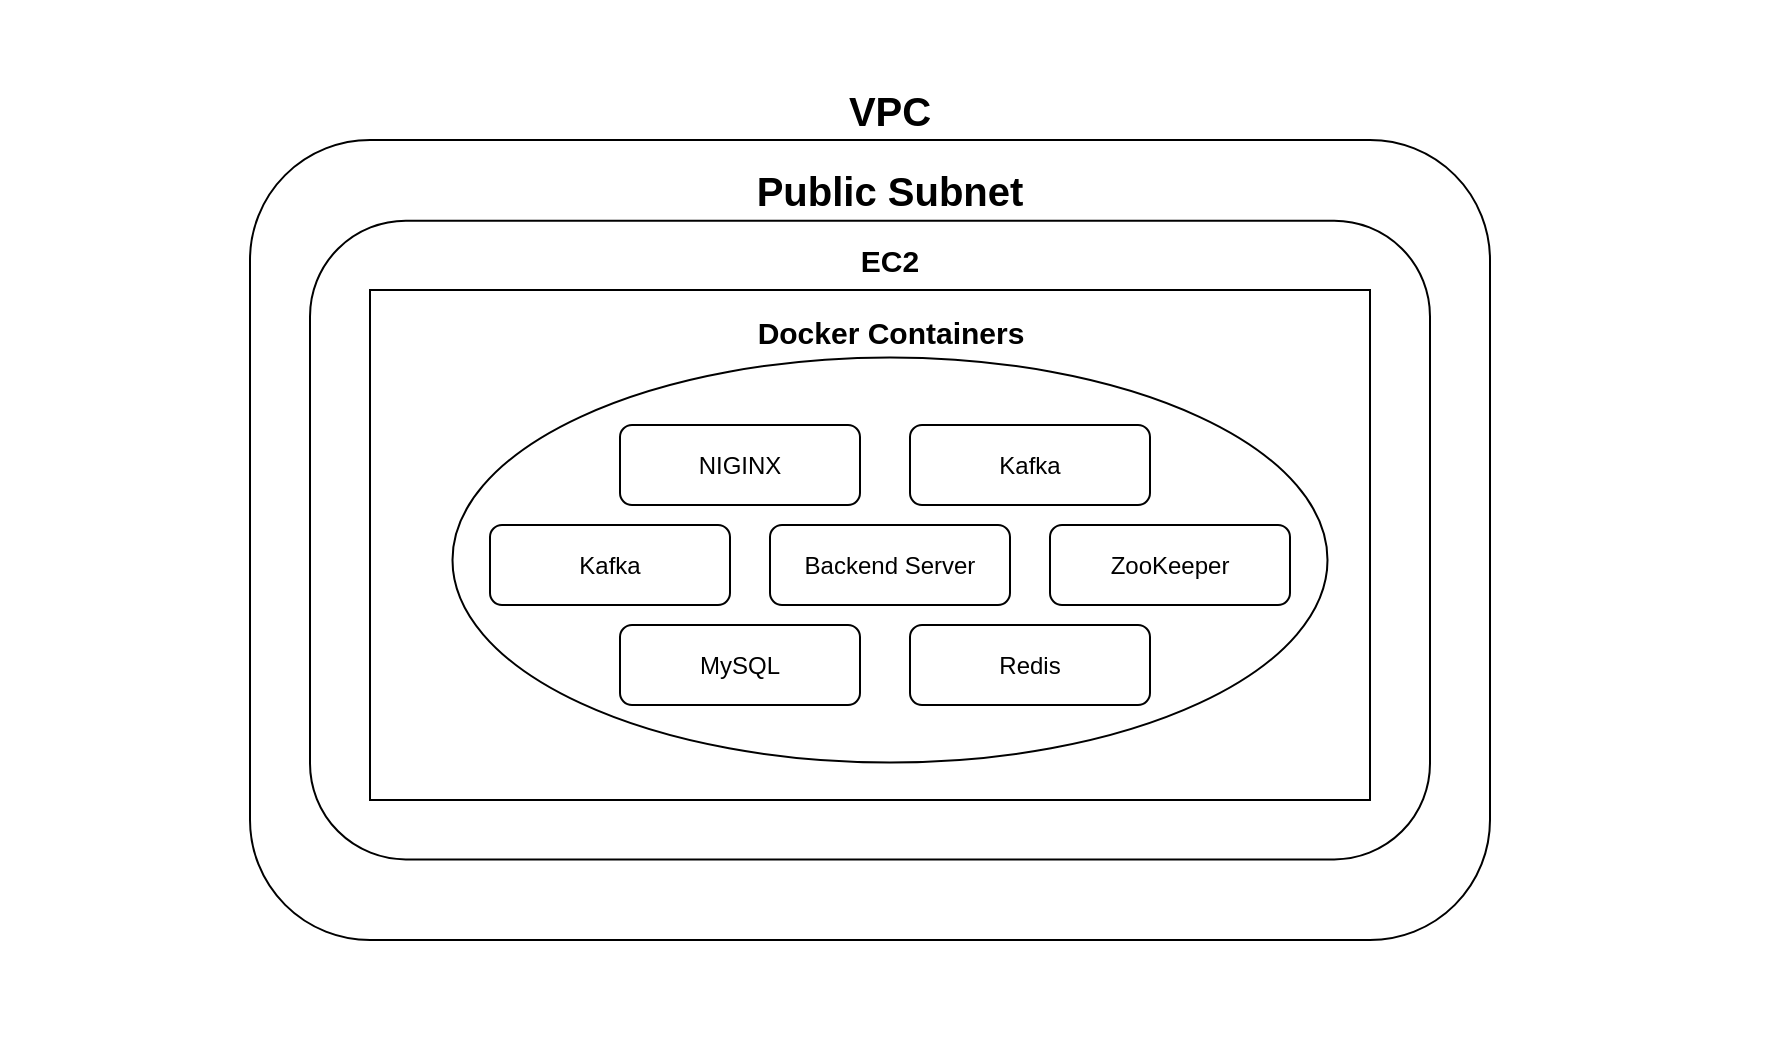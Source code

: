 <mxfile version="24.7.17">
  <diagram id="C5RBs43oDa-KdzZeNtuy" name="Page-1">
    <mxGraphModel dx="1195" dy="697" grid="1" gridSize="10" guides="1" tooltips="1" connect="1" arrows="1" fold="1" page="1" pageScale="1" pageWidth="827" pageHeight="1169" math="0" shadow="0">
      <root>
        <mxCell id="WIyWlLk6GJQsqaUBKTNV-0" />
        <mxCell id="WIyWlLk6GJQsqaUBKTNV-1" parent="WIyWlLk6GJQsqaUBKTNV-0" />
        <mxCell id="zVx_qTq-GLq5Az-EMkBJ-0" value="" style="rounded=0;whiteSpace=wrap;html=1;strokeColor=none;movable=0;resizable=0;rotatable=0;deletable=0;editable=0;locked=1;connectable=0;" parent="WIyWlLk6GJQsqaUBKTNV-1" vertex="1">
          <mxGeometry x="85" width="890" height="520" as="geometry" />
        </mxCell>
        <mxCell id="zVx_qTq-GLq5Az-EMkBJ-1" value="NGINX (Frontend)" style="rounded=1;whiteSpace=wrap;html=1;fontSize=12;glass=0;strokeWidth=1;shadow=0;" parent="WIyWlLk6GJQsqaUBKTNV-1" vertex="1">
          <mxGeometry x="330" y="260" width="120" height="40" as="geometry" />
        </mxCell>
        <mxCell id="zVx_qTq-GLq5Az-EMkBJ-7" value="" style="rounded=1;whiteSpace=wrap;html=1;movable=0;resizable=0;rotatable=0;deletable=0;editable=0;locked=1;connectable=0;" parent="WIyWlLk6GJQsqaUBKTNV-1" vertex="1">
          <mxGeometry x="210" y="70" width="620" height="400" as="geometry" />
        </mxCell>
        <mxCell id="zVx_qTq-GLq5Az-EMkBJ-8" value="" style="rounded=1;whiteSpace=wrap;html=1;movable=0;resizable=0;rotatable=0;deletable=0;editable=0;locked=1;connectable=0;" parent="WIyWlLk6GJQsqaUBKTNV-1" vertex="1">
          <mxGeometry x="240" y="110.32" width="560" height="319.37" as="geometry" />
        </mxCell>
        <mxCell id="zVx_qTq-GLq5Az-EMkBJ-16" value="" style="rounded=0;whiteSpace=wrap;html=1;movable=0;resizable=0;rotatable=0;deletable=0;editable=0;locked=1;connectable=0;" parent="WIyWlLk6GJQsqaUBKTNV-1" vertex="1">
          <mxGeometry x="270" y="145" width="500" height="255" as="geometry" />
        </mxCell>
        <mxCell id="zVx_qTq-GLq5Az-EMkBJ-11" value="" style="ellipse;whiteSpace=wrap;html=1;" parent="WIyWlLk6GJQsqaUBKTNV-1" vertex="1">
          <mxGeometry x="311.25" y="178.75" width="437.5" height="202.5" as="geometry" />
        </mxCell>
        <mxCell id="zVx_qTq-GLq5Az-EMkBJ-3" value="Backend Server" style="rounded=1;whiteSpace=wrap;html=1;fontSize=12;glass=0;strokeWidth=1;shadow=0;" parent="WIyWlLk6GJQsqaUBKTNV-1" vertex="1">
          <mxGeometry x="470" y="262.5" width="120" height="40" as="geometry" />
        </mxCell>
        <mxCell id="zVx_qTq-GLq5Az-EMkBJ-4" value="Redis" style="rounded=1;whiteSpace=wrap;html=1;fontSize=12;glass=0;strokeWidth=1;shadow=0;" parent="WIyWlLk6GJQsqaUBKTNV-1" vertex="1">
          <mxGeometry x="540" y="312.5" width="120" height="40" as="geometry" />
        </mxCell>
        <mxCell id="zVx_qTq-GLq5Az-EMkBJ-5" value="Kafka" style="rounded=1;whiteSpace=wrap;html=1;fontSize=12;glass=0;strokeWidth=1;shadow=0;" parent="WIyWlLk6GJQsqaUBKTNV-1" vertex="1">
          <mxGeometry x="540" y="212.5" width="120" height="40" as="geometry" />
        </mxCell>
        <mxCell id="zVx_qTq-GLq5Az-EMkBJ-9" value="&lt;b&gt;&lt;font style=&quot;font-size: 20px;&quot;&gt;VPC&lt;/font&gt;&lt;/b&gt;" style="text;html=1;align=center;verticalAlign=middle;whiteSpace=wrap;rounded=0;" parent="WIyWlLk6GJQsqaUBKTNV-1" vertex="1">
          <mxGeometry x="500" y="40" width="60" height="30" as="geometry" />
        </mxCell>
        <mxCell id="zVx_qTq-GLq5Az-EMkBJ-10" value="&lt;span style=&quot;font-size: 20px;&quot;&gt;&lt;b&gt;Public Subnet&lt;/b&gt;&lt;/span&gt;" style="text;html=1;align=center;verticalAlign=middle;whiteSpace=wrap;rounded=0;" parent="WIyWlLk6GJQsqaUBKTNV-1" vertex="1">
          <mxGeometry x="450" y="80.32" width="160" height="30" as="geometry" />
        </mxCell>
        <mxCell id="zVx_qTq-GLq5Az-EMkBJ-12" value="&lt;b&gt;&lt;font style=&quot;font-size: 15px;&quot;&gt;Docker Containers&lt;/font&gt;&lt;/b&gt;" style="text;html=1;align=center;verticalAlign=middle;whiteSpace=wrap;rounded=0;" parent="WIyWlLk6GJQsqaUBKTNV-1" vertex="1">
          <mxGeometry x="437.5" y="153.75" width="185" height="25" as="geometry" />
        </mxCell>
        <mxCell id="zVx_qTq-GLq5Az-EMkBJ-17" value="&lt;b&gt;&lt;font style=&quot;font-size: 15px;&quot;&gt;EC2&lt;/font&gt;&lt;/b&gt;" style="text;html=1;align=center;verticalAlign=middle;whiteSpace=wrap;rounded=0;" parent="WIyWlLk6GJQsqaUBKTNV-1" vertex="1">
          <mxGeometry x="500" y="115" width="60" height="30" as="geometry" />
        </mxCell>
        <mxCell id="qZ-xUglCIWW8jO3HZ8XK-0" value="NIGINX" style="rounded=1;whiteSpace=wrap;html=1;fontSize=12;glass=0;strokeWidth=1;shadow=0;" vertex="1" parent="WIyWlLk6GJQsqaUBKTNV-1">
          <mxGeometry x="395" y="212.5" width="120" height="40" as="geometry" />
        </mxCell>
        <mxCell id="qZ-xUglCIWW8jO3HZ8XK-1" value="Kafka" style="rounded=1;whiteSpace=wrap;html=1;fontSize=12;glass=0;strokeWidth=1;shadow=0;" vertex="1" parent="WIyWlLk6GJQsqaUBKTNV-1">
          <mxGeometry x="330" y="262.5" width="120" height="40" as="geometry" />
        </mxCell>
        <mxCell id="qZ-xUglCIWW8jO3HZ8XK-2" value="MySQL" style="rounded=1;whiteSpace=wrap;html=1;fontSize=12;glass=0;strokeWidth=1;shadow=0;" vertex="1" parent="WIyWlLk6GJQsqaUBKTNV-1">
          <mxGeometry x="395" y="312.5" width="120" height="40" as="geometry" />
        </mxCell>
        <mxCell id="qZ-xUglCIWW8jO3HZ8XK-3" value="ZooKeeper" style="rounded=1;whiteSpace=wrap;html=1;fontSize=12;glass=0;strokeWidth=1;shadow=0;" vertex="1" parent="WIyWlLk6GJQsqaUBKTNV-1">
          <mxGeometry x="610" y="262.5" width="120" height="40" as="geometry" />
        </mxCell>
      </root>
    </mxGraphModel>
  </diagram>
</mxfile>
